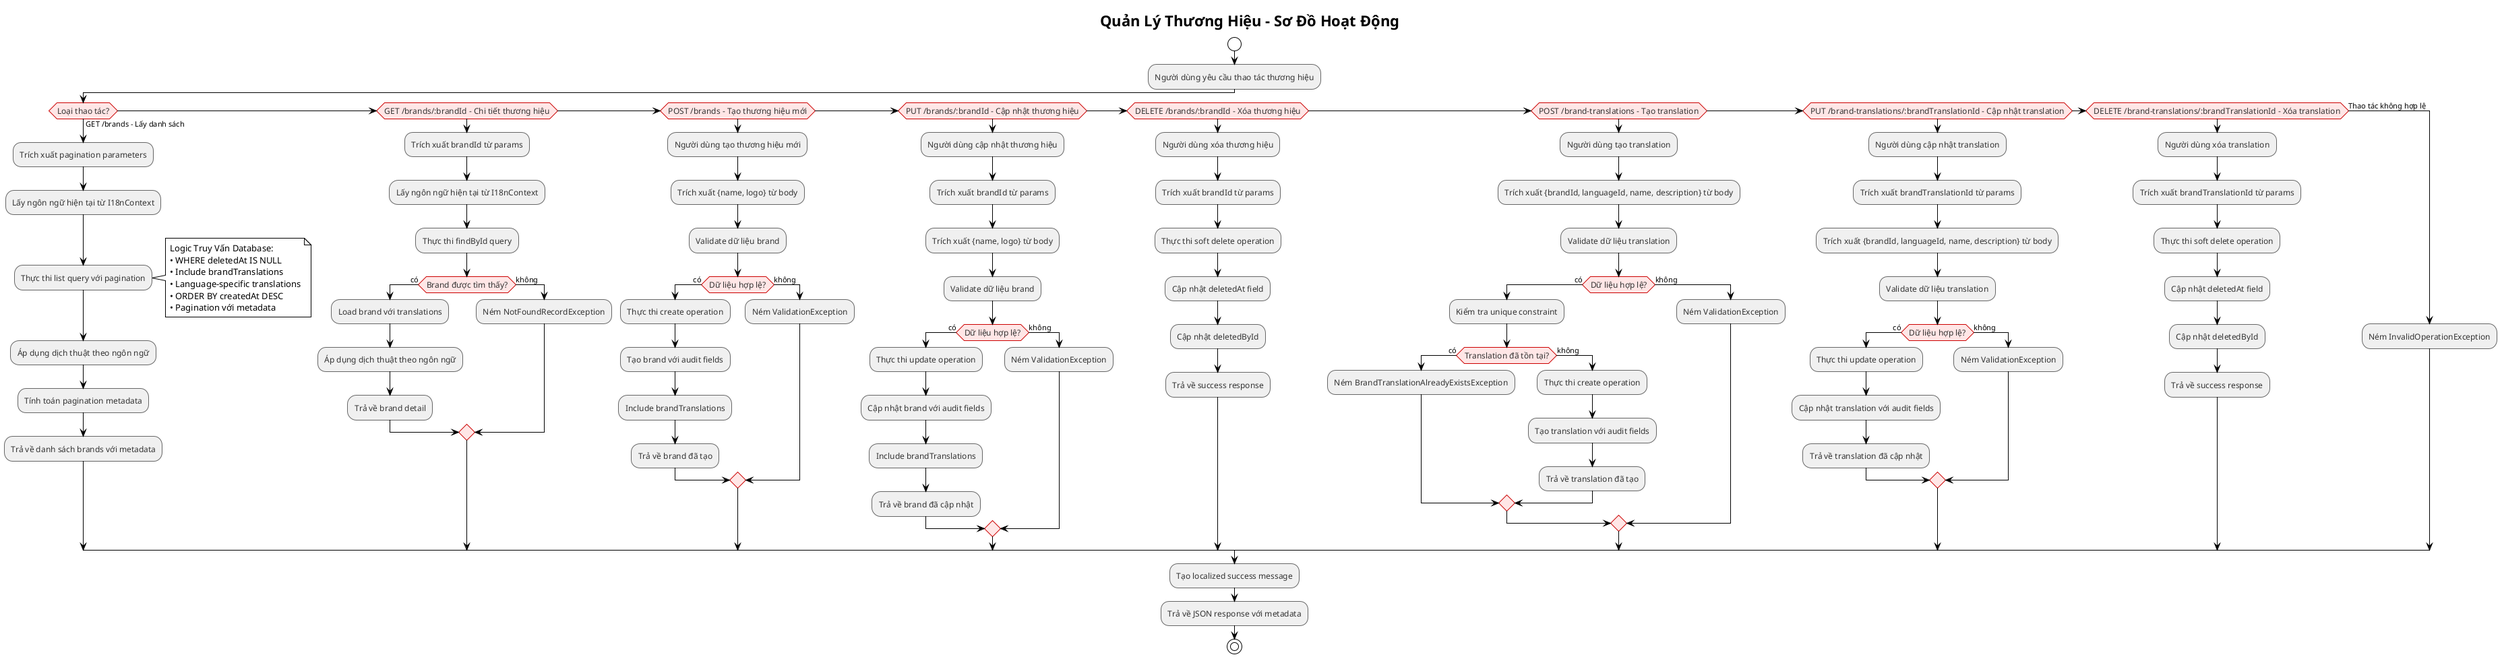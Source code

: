 @startuml Brand Management Activity Diagram
!theme plain
skinparam backgroundColor #FFFFFF
skinparam activityFontSize 12
skinparam activityFontColor #333333
skinparam activityBorderColor #666666
skinparam activityBackgroundColor #F0F0F0
skinparam activityDiamondBackgroundColor #FFE6E6
skinparam activityDiamondBorderColor #CC0000

title Quản Lý Thương Hiệu - Sơ Đồ Hoạt Động

start

:Người dùng yêu cầu thao tác thương hiệu;

if (Loại thao tác?) then (GET /brands - Lấy danh sách)
  :Trích xuất pagination parameters;
  :Lấy ngôn ngữ hiện tại từ I18nContext;
  :Thực thi list query với pagination;
  note right
  Logic Truy Vấn Database:
  • WHERE deletedAt IS NULL
  • Include brandTranslations
  • Language-specific translations
  • ORDER BY createdAt DESC
  • Pagination với metadata
  end note
  :Áp dụng dịch thuật theo ngôn ngữ;
  :Tính toán pagination metadata;
  :Trả về danh sách brands với metadata;

elseif (GET /brands/:brandId - Chi tiết thương hiệu) then
  :Trích xuất brandId từ params;
  :Lấy ngôn ngữ hiện tại từ I18nContext;
  :Thực thi findById query;
  if (Brand được tìm thấy?) then (có)
    :Load brand với translations;
    :Áp dụng dịch thuật theo ngôn ngữ;
    :Trả về brand detail;
  else (không)
    :Ném NotFoundRecordException;
  endif

elseif (POST /brands - Tạo thương hiệu mới) then
  :Người dùng tạo thương hiệu mới;
  :Trích xuất {name, logo} từ body;
  :Validate dữ liệu brand;
  if (Dữ liệu hợp lệ?) then (có)
    :Thực thi create operation;
    :Tạo brand với audit fields;
    :Include brandTranslations;
    :Trả về brand đã tạo;
  else (không)
    :Ném ValidationException;
  endif

elseif (PUT /brands/:brandId - Cập nhật thương hiệu) then
  :Người dùng cập nhật thương hiệu;
  :Trích xuất brandId từ params;
  :Trích xuất {name, logo} từ body;
  :Validate dữ liệu brand;
  if (Dữ liệu hợp lệ?) then (có)
    :Thực thi update operation;
    :Cập nhật brand với audit fields;
    :Include brandTranslations;
    :Trả về brand đã cập nhật;
  else (không)
    :Ném ValidationException;
  endif

elseif (DELETE /brands/:brandId - Xóa thương hiệu) then
  :Người dùng xóa thương hiệu;
  :Trích xuất brandId từ params;
  :Thực thi soft delete operation;
  :Cập nhật deletedAt field;
  :Cập nhật deletedById;
  :Trả về success response;

elseif (POST /brand-translations - Tạo translation) then
  :Người dùng tạo translation;
  :Trích xuất {brandId, languageId, name, description} từ body;
  :Validate dữ liệu translation;
  if (Dữ liệu hợp lệ?) then (có)
    :Kiểm tra unique constraint;
    if (Translation đã tồn tại?) then (có)
      :Ném BrandTranslationAlreadyExistsException;
    else (không)
      :Thực thi create operation;
      :Tạo translation với audit fields;
      :Trả về translation đã tạo;
    endif
  else (không)
    :Ném ValidationException;
  endif

elseif (PUT /brand-translations/:brandTranslationId - Cập nhật translation) then
  :Người dùng cập nhật translation;
  :Trích xuất brandTranslationId từ params;
  :Trích xuất {brandId, languageId, name, description} từ body;
  :Validate dữ liệu translation;
  if (Dữ liệu hợp lệ?) then (có)
    :Thực thi update operation;
    :Cập nhật translation với audit fields;
    :Trả về translation đã cập nhật;
  else (không)
    :Ném ValidationException;
  endif

elseif (DELETE /brand-translations/:brandTranslationId - Xóa translation) then
  :Người dùng xóa translation;
  :Trích xuất brandTranslationId từ params;
  :Thực thi soft delete operation;
  :Cập nhật deletedAt field;
  :Cập nhật deletedById;
  :Trả về success response;

else (Thao tác không hợp lệ)
  :Ném InvalidOperationException;
endif

:Tạo localized success message;
:Trả về JSON response với metadata;

stop

@enduml
